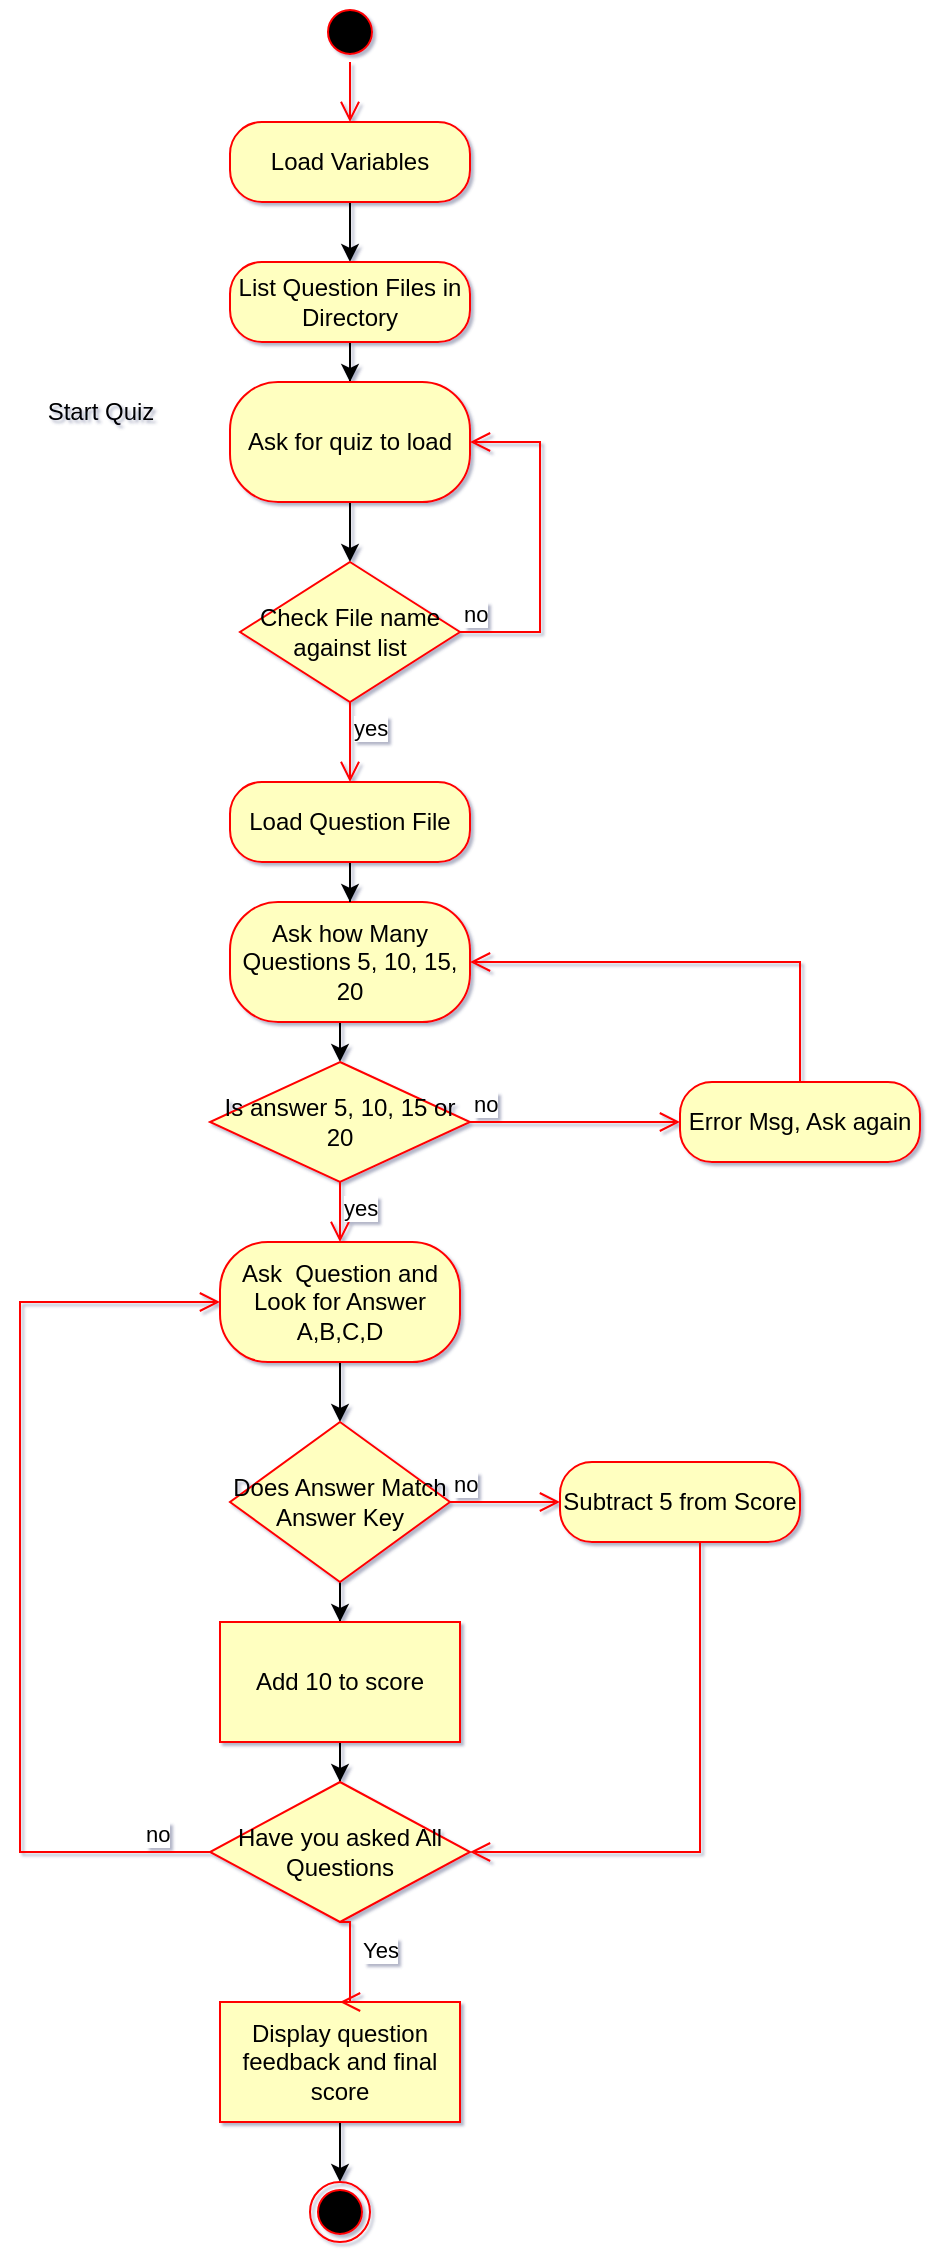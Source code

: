 <mxfile version="22.1.17" type="github">
  <diagram name="Page-1" id="bHBYUuS_1wNKQq4gKL0O">
    <mxGraphModel dx="875" dy="442" grid="1" gridSize="10" guides="1" tooltips="1" connect="1" arrows="1" fold="1" page="1" pageScale="1" pageWidth="827" pageHeight="1169" background="none" math="0" shadow="1">
      <root>
        <mxCell id="0" />
        <mxCell id="1" parent="0" />
        <mxCell id="7rvZdRIhid-Xw_DGqHvA-44" value="" style="edgeStyle=orthogonalEdgeStyle;rounded=0;orthogonalLoop=1;jettySize=auto;html=1;" edge="1" parent="1" source="vBl7tX9VGNm2oZG5aJBP-1" target="7rvZdRIhid-Xw_DGqHvA-42">
          <mxGeometry relative="1" as="geometry" />
        </mxCell>
        <mxCell id="vBl7tX9VGNm2oZG5aJBP-1" value="Load Variables" style="rounded=1;whiteSpace=wrap;html=1;arcSize=40;fontColor=#000000;fillColor=#ffffc0;strokeColor=#ff0000;" parent="1" vertex="1">
          <mxGeometry x="315" y="60" width="120" height="40" as="geometry" />
        </mxCell>
        <mxCell id="vBl7tX9VGNm2oZG5aJBP-5" value="" style="ellipse;html=1;shape=startState;fillColor=#000000;strokeColor=#ff0000;" parent="1" vertex="1">
          <mxGeometry x="360" width="30" height="30" as="geometry" />
        </mxCell>
        <mxCell id="vBl7tX9VGNm2oZG5aJBP-6" value="" style="edgeStyle=orthogonalEdgeStyle;html=1;verticalAlign=bottom;endArrow=open;endSize=8;strokeColor=#ff0000;rounded=0;entryX=0.5;entryY=0;entryDx=0;entryDy=0;" parent="1" source="vBl7tX9VGNm2oZG5aJBP-5" edge="1" target="vBl7tX9VGNm2oZG5aJBP-1">
          <mxGeometry relative="1" as="geometry">
            <mxPoint x="375" y="90" as="targetPoint" />
          </mxGeometry>
        </mxCell>
        <mxCell id="vBl7tX9VGNm2oZG5aJBP-17" value="Start Quiz" style="text;html=1;align=center;verticalAlign=middle;resizable=0;points=[];autosize=1;strokeColor=none;fillColor=none;" parent="1" vertex="1">
          <mxGeometry x="210" y="190" width="80" height="30" as="geometry" />
        </mxCell>
        <mxCell id="7rvZdRIhid-Xw_DGqHvA-33" style="edgeStyle=orthogonalEdgeStyle;rounded=0;orthogonalLoop=1;jettySize=auto;html=1;exitX=0.5;exitY=1;exitDx=0;exitDy=0;entryX=0.5;entryY=0;entryDx=0;entryDy=0;" edge="1" parent="1" source="7rvZdRIhid-Xw_DGqHvA-1" target="7rvZdRIhid-Xw_DGqHvA-28">
          <mxGeometry relative="1" as="geometry" />
        </mxCell>
        <mxCell id="7rvZdRIhid-Xw_DGqHvA-1" value="Ask how Many Questions 5, 10, 15, 20" style="whiteSpace=wrap;html=1;fillColor=#ffffc0;strokeColor=#ff0000;fontColor=#000000;rounded=1;arcSize=40;" vertex="1" parent="1">
          <mxGeometry x="315" y="450" width="120" height="60" as="geometry" />
        </mxCell>
        <mxCell id="7rvZdRIhid-Xw_DGqHvA-15" value="" style="edgeStyle=orthogonalEdgeStyle;rounded=0;orthogonalLoop=1;jettySize=auto;html=1;" edge="1" parent="1" source="7rvZdRIhid-Xw_DGqHvA-10" target="7rvZdRIhid-Xw_DGqHvA-12">
          <mxGeometry relative="1" as="geometry" />
        </mxCell>
        <mxCell id="7rvZdRIhid-Xw_DGqHvA-10" value="Ask&amp;nbsp; Question and Look for Answer A,B,C,D" style="whiteSpace=wrap;html=1;fillColor=#ffffc0;strokeColor=#ff0000;fontColor=#000000;rounded=1;arcSize=40;" vertex="1" parent="1">
          <mxGeometry x="310" y="620" width="120" height="60" as="geometry" />
        </mxCell>
        <mxCell id="7rvZdRIhid-Xw_DGqHvA-17" value="" style="edgeStyle=orthogonalEdgeStyle;rounded=0;orthogonalLoop=1;jettySize=auto;html=1;" edge="1" parent="1" source="7rvZdRIhid-Xw_DGqHvA-12" target="7rvZdRIhid-Xw_DGqHvA-16">
          <mxGeometry relative="1" as="geometry" />
        </mxCell>
        <mxCell id="7rvZdRIhid-Xw_DGqHvA-12" value="Does Answer Match Answer Key" style="rhombus;whiteSpace=wrap;html=1;fontColor=#000000;fillColor=#ffffc0;strokeColor=#ff0000;" vertex="1" parent="1">
          <mxGeometry x="315" y="710" width="110" height="80" as="geometry" />
        </mxCell>
        <mxCell id="7rvZdRIhid-Xw_DGqHvA-13" value="no" style="edgeStyle=orthogonalEdgeStyle;html=1;align=left;verticalAlign=bottom;endArrow=open;endSize=8;strokeColor=#ff0000;rounded=0;entryX=0;entryY=0.5;entryDx=0;entryDy=0;" edge="1" source="7rvZdRIhid-Xw_DGqHvA-12" parent="1" target="7rvZdRIhid-Xw_DGqHvA-18">
          <mxGeometry x="-1" relative="1" as="geometry">
            <mxPoint x="520" y="770" as="targetPoint" />
          </mxGeometry>
        </mxCell>
        <mxCell id="7rvZdRIhid-Xw_DGqHvA-23" value="" style="edgeStyle=orthogonalEdgeStyle;rounded=0;orthogonalLoop=1;jettySize=auto;html=1;" edge="1" parent="1" source="7rvZdRIhid-Xw_DGqHvA-16" target="7rvZdRIhid-Xw_DGqHvA-20">
          <mxGeometry relative="1" as="geometry" />
        </mxCell>
        <mxCell id="7rvZdRIhid-Xw_DGqHvA-16" value="Add 10 to score" style="whiteSpace=wrap;html=1;fillColor=#ffffc0;strokeColor=#ff0000;fontColor=#000000;" vertex="1" parent="1">
          <mxGeometry x="310" y="810" width="120" height="60" as="geometry" />
        </mxCell>
        <mxCell id="7rvZdRIhid-Xw_DGqHvA-18" value="Subtract 5 from Score" style="rounded=1;whiteSpace=wrap;html=1;arcSize=40;fontColor=#000000;fillColor=#ffffc0;strokeColor=#ff0000;" vertex="1" parent="1">
          <mxGeometry x="480" y="730" width="120" height="40" as="geometry" />
        </mxCell>
        <mxCell id="7rvZdRIhid-Xw_DGqHvA-19" value="" style="edgeStyle=orthogonalEdgeStyle;html=1;verticalAlign=bottom;endArrow=open;endSize=8;strokeColor=#ff0000;rounded=0;entryX=1;entryY=0.5;entryDx=0;entryDy=0;" edge="1" source="7rvZdRIhid-Xw_DGqHvA-18" parent="1" target="7rvZdRIhid-Xw_DGqHvA-20">
          <mxGeometry relative="1" as="geometry">
            <mxPoint x="600" y="860" as="targetPoint" />
            <Array as="points">
              <mxPoint x="550" y="925" />
            </Array>
          </mxGeometry>
        </mxCell>
        <mxCell id="7rvZdRIhid-Xw_DGqHvA-20" value="Have you asked All Questions" style="rhombus;whiteSpace=wrap;html=1;fontColor=#000000;fillColor=#ffffc0;strokeColor=#ff0000;" vertex="1" parent="1">
          <mxGeometry x="305" y="890" width="130" height="70" as="geometry" />
        </mxCell>
        <mxCell id="7rvZdRIhid-Xw_DGqHvA-21" value="no" style="edgeStyle=orthogonalEdgeStyle;html=1;align=left;verticalAlign=bottom;endArrow=open;endSize=8;strokeColor=#ff0000;rounded=0;entryX=0;entryY=0.5;entryDx=0;entryDy=0;" edge="1" source="7rvZdRIhid-Xw_DGqHvA-20" parent="1" target="7rvZdRIhid-Xw_DGqHvA-10">
          <mxGeometry x="-0.855" relative="1" as="geometry">
            <mxPoint x="220" y="710" as="targetPoint" />
            <Array as="points">
              <mxPoint x="210" y="925" />
              <mxPoint x="210" y="650" />
            </Array>
            <mxPoint as="offset" />
          </mxGeometry>
        </mxCell>
        <mxCell id="7rvZdRIhid-Xw_DGqHvA-51" value="" style="edgeStyle=orthogonalEdgeStyle;rounded=0;orthogonalLoop=1;jettySize=auto;html=1;" edge="1" parent="1" source="7rvZdRIhid-Xw_DGqHvA-24" target="7rvZdRIhid-Xw_DGqHvA-26">
          <mxGeometry relative="1" as="geometry" />
        </mxCell>
        <mxCell id="7rvZdRIhid-Xw_DGqHvA-24" value="Display question feedback and final score" style="whiteSpace=wrap;html=1;fillColor=#ffffc0;strokeColor=#ff0000;fontColor=#000000;" vertex="1" parent="1">
          <mxGeometry x="310" y="1000" width="120" height="60" as="geometry" />
        </mxCell>
        <mxCell id="7rvZdRIhid-Xw_DGqHvA-28" value="Is answer 5, 10, 15 or 20" style="rhombus;whiteSpace=wrap;html=1;fontColor=#000000;fillColor=#ffffc0;strokeColor=#ff0000;" vertex="1" parent="1">
          <mxGeometry x="305" y="530" width="130" height="60" as="geometry" />
        </mxCell>
        <mxCell id="7rvZdRIhid-Xw_DGqHvA-29" value="no" style="edgeStyle=orthogonalEdgeStyle;html=1;align=left;verticalAlign=bottom;endArrow=open;endSize=8;strokeColor=#ff0000;rounded=0;entryX=0;entryY=0.5;entryDx=0;entryDy=0;" edge="1" source="7rvZdRIhid-Xw_DGqHvA-28" parent="1" target="7rvZdRIhid-Xw_DGqHvA-31">
          <mxGeometry x="-1" relative="1" as="geometry">
            <mxPoint x="510" y="560" as="targetPoint" />
          </mxGeometry>
        </mxCell>
        <mxCell id="7rvZdRIhid-Xw_DGqHvA-30" value="yes" style="edgeStyle=orthogonalEdgeStyle;html=1;align=left;verticalAlign=top;endArrow=open;endSize=8;strokeColor=#ff0000;rounded=0;entryX=0.5;entryY=0;entryDx=0;entryDy=0;" edge="1" source="7rvZdRIhid-Xw_DGqHvA-28" parent="1" target="7rvZdRIhid-Xw_DGqHvA-10">
          <mxGeometry x="-1" relative="1" as="geometry">
            <mxPoint x="370" y="640" as="targetPoint" />
          </mxGeometry>
        </mxCell>
        <mxCell id="7rvZdRIhid-Xw_DGqHvA-31" value="Error Msg, Ask again" style="rounded=1;whiteSpace=wrap;html=1;arcSize=40;fontColor=#000000;fillColor=#ffffc0;strokeColor=#ff0000;" vertex="1" parent="1">
          <mxGeometry x="540" y="540" width="120" height="40" as="geometry" />
        </mxCell>
        <mxCell id="7rvZdRIhid-Xw_DGqHvA-32" value="" style="edgeStyle=orthogonalEdgeStyle;html=1;verticalAlign=bottom;endArrow=open;endSize=8;strokeColor=#ff0000;rounded=0;entryX=1;entryY=0.5;entryDx=0;entryDy=0;" edge="1" source="7rvZdRIhid-Xw_DGqHvA-31" parent="1" target="7rvZdRIhid-Xw_DGqHvA-1">
          <mxGeometry relative="1" as="geometry">
            <mxPoint x="600" y="640" as="targetPoint" />
            <Array as="points">
              <mxPoint x="600" y="480" />
            </Array>
          </mxGeometry>
        </mxCell>
        <mxCell id="7rvZdRIhid-Xw_DGqHvA-34" value="" style="edgeStyle=orthogonalEdgeStyle;html=1;align=left;verticalAlign=top;endArrow=open;endSize=8;strokeColor=#ff0000;rounded=0;entryX=0.5;entryY=0;entryDx=0;entryDy=0;exitX=0.5;exitY=1;exitDx=0;exitDy=0;" edge="1" parent="1" source="7rvZdRIhid-Xw_DGqHvA-20" target="7rvZdRIhid-Xw_DGqHvA-24">
          <mxGeometry x="-1" relative="1" as="geometry">
            <mxPoint x="375" y="1030" as="targetPoint" />
            <mxPoint x="375" y="1000" as="sourcePoint" />
            <Array as="points">
              <mxPoint x="375" y="960" />
            </Array>
          </mxGeometry>
        </mxCell>
        <mxCell id="7rvZdRIhid-Xw_DGqHvA-36" value="Yes" style="edgeLabel;html=1;align=center;verticalAlign=middle;resizable=0;points=[];" vertex="1" connectable="0" parent="7rvZdRIhid-Xw_DGqHvA-34">
          <mxGeometry x="-0.244" y="1" relative="1" as="geometry">
            <mxPoint x="14" as="offset" />
          </mxGeometry>
        </mxCell>
        <mxCell id="7rvZdRIhid-Xw_DGqHvA-26" value="" style="ellipse;html=1;shape=endState;fillColor=#000000;strokeColor=#ff0000;" vertex="1" parent="1">
          <mxGeometry x="355" y="1090" width="30" height="30" as="geometry" />
        </mxCell>
        <mxCell id="7rvZdRIhid-Xw_DGqHvA-38" style="edgeStyle=orthogonalEdgeStyle;rounded=0;orthogonalLoop=1;jettySize=auto;html=1;entryX=0.5;entryY=0;entryDx=0;entryDy=0;" edge="1" parent="1" source="vBl7tX9VGNm2oZG5aJBP-7" target="7rvZdRIhid-Xw_DGqHvA-1">
          <mxGeometry relative="1" as="geometry" />
        </mxCell>
        <mxCell id="vBl7tX9VGNm2oZG5aJBP-7" value="Load Question File" style="rounded=1;whiteSpace=wrap;html=1;arcSize=40;fontColor=#000000;fillColor=#ffffc0;strokeColor=#ff0000;" parent="1" vertex="1">
          <mxGeometry x="315" y="390" width="120" height="40" as="geometry" />
        </mxCell>
        <mxCell id="7rvZdRIhid-Xw_DGqHvA-46" value="" style="edgeStyle=orthogonalEdgeStyle;rounded=0;orthogonalLoop=1;jettySize=auto;html=1;" edge="1" parent="1" source="7rvZdRIhid-Xw_DGqHvA-42" target="7rvZdRIhid-Xw_DGqHvA-45">
          <mxGeometry relative="1" as="geometry" />
        </mxCell>
        <mxCell id="7rvZdRIhid-Xw_DGqHvA-42" value="List Question Files in Directory" style="rounded=1;whiteSpace=wrap;html=1;arcSize=40;fontColor=#000000;fillColor=#ffffc0;strokeColor=#ff0000;" vertex="1" parent="1">
          <mxGeometry x="315" y="130" width="120" height="40" as="geometry" />
        </mxCell>
        <mxCell id="7rvZdRIhid-Xw_DGqHvA-50" value="" style="edgeStyle=orthogonalEdgeStyle;rounded=0;orthogonalLoop=1;jettySize=auto;html=1;" edge="1" parent="1" source="7rvZdRIhid-Xw_DGqHvA-45" target="7rvZdRIhid-Xw_DGqHvA-47">
          <mxGeometry relative="1" as="geometry" />
        </mxCell>
        <mxCell id="7rvZdRIhid-Xw_DGqHvA-45" value="Ask for quiz to load" style="whiteSpace=wrap;html=1;fillColor=#ffffc0;strokeColor=#ff0000;fontColor=#000000;rounded=1;arcSize=40;" vertex="1" parent="1">
          <mxGeometry x="315" y="190" width="120" height="60" as="geometry" />
        </mxCell>
        <mxCell id="7rvZdRIhid-Xw_DGqHvA-47" value="Check File name against list" style="rhombus;whiteSpace=wrap;html=1;fontColor=#000000;fillColor=#ffffc0;strokeColor=#ff0000;" vertex="1" parent="1">
          <mxGeometry x="320" y="280" width="110" height="70" as="geometry" />
        </mxCell>
        <mxCell id="7rvZdRIhid-Xw_DGqHvA-48" value="no" style="edgeStyle=orthogonalEdgeStyle;html=1;align=left;verticalAlign=bottom;endArrow=open;endSize=8;strokeColor=#ff0000;rounded=0;entryX=1;entryY=0.5;entryDx=0;entryDy=0;" edge="1" source="7rvZdRIhid-Xw_DGqHvA-47" parent="1" target="7rvZdRIhid-Xw_DGqHvA-45">
          <mxGeometry x="-1" relative="1" as="geometry">
            <mxPoint x="510" y="300" as="targetPoint" />
            <Array as="points">
              <mxPoint x="470" y="315" />
              <mxPoint x="470" y="220" />
            </Array>
          </mxGeometry>
        </mxCell>
        <mxCell id="7rvZdRIhid-Xw_DGqHvA-49" value="yes" style="edgeStyle=orthogonalEdgeStyle;html=1;align=left;verticalAlign=top;endArrow=open;endSize=8;strokeColor=#ff0000;rounded=0;entryX=0.5;entryY=0;entryDx=0;entryDy=0;" edge="1" source="7rvZdRIhid-Xw_DGqHvA-47" parent="1" target="vBl7tX9VGNm2oZG5aJBP-7">
          <mxGeometry x="-1" relative="1" as="geometry">
            <mxPoint x="370" y="380" as="targetPoint" />
          </mxGeometry>
        </mxCell>
      </root>
    </mxGraphModel>
  </diagram>
</mxfile>
